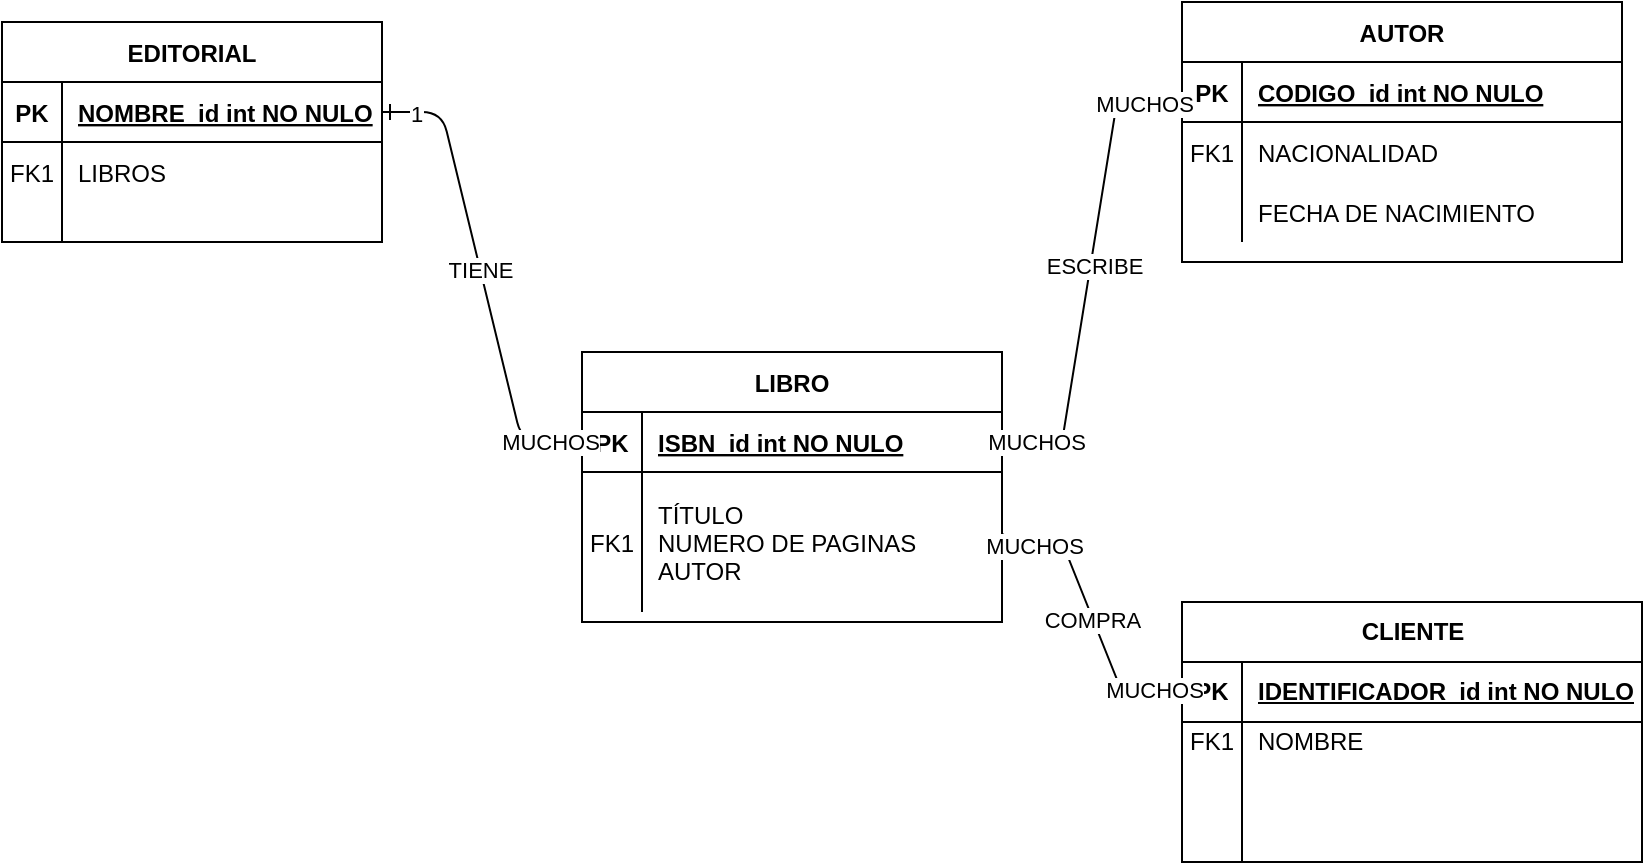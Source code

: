<mxfile version="24.7.7">
  <diagram id="R2lEEEUBdFMjLlhIrx00" name="Page-1">
    <mxGraphModel dx="1050" dy="522" grid="1" gridSize="10" guides="1" tooltips="1" connect="1" arrows="1" fold="1" page="1" pageScale="1" pageWidth="850" pageHeight="1100" math="0" shadow="0" extFonts="Permanent Marker^https://fonts.googleapis.com/css?family=Permanent+Marker">
      <root>
        <mxCell id="0" />
        <mxCell id="1" parent="0" />
        <mxCell id="x-2X8k5gHNhmVMbeUeTu-1" value="&lt;font style=&quot;vertical-align: inherit;&quot;&gt;&lt;font style=&quot;vertical-align: inherit;&quot;&gt;CLIENTE&lt;/font&gt;&lt;/font&gt;" style="shape=table;startSize=30;container=1;collapsible=1;childLayout=tableLayout;fixedRows=1;rowLines=0;fontStyle=1;align=center;resizeLast=1;html=1;" vertex="1" parent="1">
          <mxGeometry x="600" y="325" width="230" height="130" as="geometry" />
        </mxCell>
        <mxCell id="x-2X8k5gHNhmVMbeUeTu-2" value="" style="shape=tableRow;horizontal=0;startSize=0;swimlaneHead=0;swimlaneBody=0;fillColor=none;collapsible=0;dropTarget=0;points=[[0,0.5],[1,0.5]];portConstraint=eastwest;top=0;left=0;right=0;bottom=1;" vertex="1" parent="x-2X8k5gHNhmVMbeUeTu-1">
          <mxGeometry y="30" width="230" height="30" as="geometry" />
        </mxCell>
        <mxCell id="x-2X8k5gHNhmVMbeUeTu-3" value="PK" style="shape=partialRectangle;connectable=0;fillColor=none;top=0;left=0;bottom=0;right=0;fontStyle=1;overflow=hidden;whiteSpace=wrap;html=1;" vertex="1" parent="x-2X8k5gHNhmVMbeUeTu-2">
          <mxGeometry width="30" height="30" as="geometry">
            <mxRectangle width="30" height="30" as="alternateBounds" />
          </mxGeometry>
        </mxCell>
        <mxCell id="x-2X8k5gHNhmVMbeUeTu-4" value="&lt;span style=&quot;text-wrap: nowrap;&quot;&gt;&lt;font style=&quot;vertical-align: inherit;&quot;&gt;&lt;font style=&quot;vertical-align: inherit;&quot;&gt;IDENTIFICADOR_id int NO NULO&lt;/font&gt;&lt;/font&gt;&lt;/span&gt;" style="shape=partialRectangle;connectable=0;fillColor=none;top=0;left=0;bottom=0;right=0;align=left;spacingLeft=6;fontStyle=5;overflow=hidden;whiteSpace=wrap;html=1;" vertex="1" parent="x-2X8k5gHNhmVMbeUeTu-2">
          <mxGeometry x="30" width="200" height="30" as="geometry">
            <mxRectangle width="200" height="30" as="alternateBounds" />
          </mxGeometry>
        </mxCell>
        <mxCell id="x-2X8k5gHNhmVMbeUeTu-5" value="" style="shape=tableRow;horizontal=0;startSize=0;swimlaneHead=0;swimlaneBody=0;fillColor=none;collapsible=0;dropTarget=0;points=[[0,0.5],[1,0.5]];portConstraint=eastwest;top=0;left=0;right=0;bottom=0;" vertex="1" parent="x-2X8k5gHNhmVMbeUeTu-1">
          <mxGeometry y="60" width="230" height="20" as="geometry" />
        </mxCell>
        <mxCell id="x-2X8k5gHNhmVMbeUeTu-6" value="&lt;font style=&quot;vertical-align: inherit;&quot;&gt;&lt;font style=&quot;vertical-align: inherit;&quot;&gt;FK1&lt;/font&gt;&lt;/font&gt;" style="shape=partialRectangle;connectable=0;fillColor=none;top=0;left=0;bottom=0;right=0;editable=1;overflow=hidden;whiteSpace=wrap;html=1;" vertex="1" parent="x-2X8k5gHNhmVMbeUeTu-5">
          <mxGeometry width="30" height="20" as="geometry">
            <mxRectangle width="30" height="20" as="alternateBounds" />
          </mxGeometry>
        </mxCell>
        <mxCell id="x-2X8k5gHNhmVMbeUeTu-7" value="&lt;font style=&quot;vertical-align: inherit;&quot;&gt;&lt;font style=&quot;vertical-align: inherit;&quot;&gt;&lt;font style=&quot;vertical-align: inherit;&quot;&gt;&lt;font style=&quot;vertical-align: inherit;&quot;&gt;NOMBRE&lt;/font&gt;&lt;/font&gt;&lt;/font&gt;&lt;/font&gt;" style="shape=partialRectangle;connectable=0;fillColor=none;top=0;left=0;bottom=0;right=0;align=left;spacingLeft=6;overflow=hidden;whiteSpace=wrap;html=1;" vertex="1" parent="x-2X8k5gHNhmVMbeUeTu-5">
          <mxGeometry x="30" width="200" height="20" as="geometry">
            <mxRectangle width="200" height="20" as="alternateBounds" />
          </mxGeometry>
        </mxCell>
        <mxCell id="x-2X8k5gHNhmVMbeUeTu-8" value="" style="shape=tableRow;horizontal=0;startSize=0;swimlaneHead=0;swimlaneBody=0;fillColor=none;collapsible=0;dropTarget=0;points=[[0,0.5],[1,0.5]];portConstraint=eastwest;top=0;left=0;right=0;bottom=0;" vertex="1" parent="x-2X8k5gHNhmVMbeUeTu-1">
          <mxGeometry y="80" width="230" height="30" as="geometry" />
        </mxCell>
        <mxCell id="x-2X8k5gHNhmVMbeUeTu-9" value="" style="shape=partialRectangle;connectable=0;fillColor=none;top=0;left=0;bottom=0;right=0;editable=1;overflow=hidden;whiteSpace=wrap;html=1;" vertex="1" parent="x-2X8k5gHNhmVMbeUeTu-8">
          <mxGeometry width="30" height="30" as="geometry">
            <mxRectangle width="30" height="30" as="alternateBounds" />
          </mxGeometry>
        </mxCell>
        <mxCell id="x-2X8k5gHNhmVMbeUeTu-10" value="" style="shape=partialRectangle;connectable=0;fillColor=none;top=0;left=0;bottom=0;right=0;align=left;spacingLeft=6;overflow=hidden;whiteSpace=wrap;html=1;" vertex="1" parent="x-2X8k5gHNhmVMbeUeTu-8">
          <mxGeometry x="30" width="200" height="30" as="geometry">
            <mxRectangle width="200" height="30" as="alternateBounds" />
          </mxGeometry>
        </mxCell>
        <mxCell id="x-2X8k5gHNhmVMbeUeTu-11" value="" style="shape=tableRow;horizontal=0;startSize=0;swimlaneHead=0;swimlaneBody=0;fillColor=none;collapsible=0;dropTarget=0;points=[[0,0.5],[1,0.5]];portConstraint=eastwest;top=0;left=0;right=0;bottom=0;" vertex="1" parent="x-2X8k5gHNhmVMbeUeTu-1">
          <mxGeometry y="110" width="230" height="20" as="geometry" />
        </mxCell>
        <mxCell id="x-2X8k5gHNhmVMbeUeTu-12" value="" style="shape=partialRectangle;connectable=0;fillColor=none;top=0;left=0;bottom=0;right=0;editable=1;overflow=hidden;whiteSpace=wrap;html=1;" vertex="1" parent="x-2X8k5gHNhmVMbeUeTu-11">
          <mxGeometry width="30" height="20" as="geometry">
            <mxRectangle width="30" height="20" as="alternateBounds" />
          </mxGeometry>
        </mxCell>
        <mxCell id="x-2X8k5gHNhmVMbeUeTu-13" value="" style="shape=partialRectangle;connectable=0;fillColor=none;top=0;left=0;bottom=0;right=0;align=left;spacingLeft=6;overflow=hidden;whiteSpace=wrap;html=1;" vertex="1" parent="x-2X8k5gHNhmVMbeUeTu-11">
          <mxGeometry x="30" width="200" height="20" as="geometry">
            <mxRectangle width="200" height="20" as="alternateBounds" />
          </mxGeometry>
        </mxCell>
        <mxCell id="x-2X8k5gHNhmVMbeUeTu-14" value="EDITORIAL" style="shape=table;startSize=30;container=1;collapsible=1;childLayout=tableLayout;fixedRows=1;rowLines=0;fontStyle=1;align=center;resizeLast=1;" vertex="1" parent="1">
          <mxGeometry x="10" y="35" width="190" height="110" as="geometry" />
        </mxCell>
        <mxCell id="x-2X8k5gHNhmVMbeUeTu-15" value="" style="shape=partialRectangle;collapsible=0;dropTarget=0;pointerEvents=0;fillColor=none;points=[[0,0.5],[1,0.5]];portConstraint=eastwest;top=0;left=0;right=0;bottom=1;" vertex="1" parent="x-2X8k5gHNhmVMbeUeTu-14">
          <mxGeometry y="30" width="190" height="30" as="geometry" />
        </mxCell>
        <mxCell id="x-2X8k5gHNhmVMbeUeTu-16" value="PK" style="shape=partialRectangle;overflow=hidden;connectable=0;fillColor=none;top=0;left=0;bottom=0;right=0;fontStyle=1;" vertex="1" parent="x-2X8k5gHNhmVMbeUeTu-15">
          <mxGeometry width="30" height="30" as="geometry">
            <mxRectangle width="30" height="30" as="alternateBounds" />
          </mxGeometry>
        </mxCell>
        <mxCell id="x-2X8k5gHNhmVMbeUeTu-17" value="NOMBRE_id int NO NULO" style="shape=partialRectangle;overflow=hidden;connectable=0;fillColor=none;top=0;left=0;bottom=0;right=0;align=left;spacingLeft=6;fontStyle=5;" vertex="1" parent="x-2X8k5gHNhmVMbeUeTu-15">
          <mxGeometry x="30" width="160" height="30" as="geometry">
            <mxRectangle width="160" height="30" as="alternateBounds" />
          </mxGeometry>
        </mxCell>
        <mxCell id="x-2X8k5gHNhmVMbeUeTu-18" value="" style="shape=partialRectangle;collapsible=0;dropTarget=0;pointerEvents=0;fillColor=none;points=[[0,0.5],[1,0.5]];portConstraint=eastwest;top=0;left=0;right=0;bottom=0;" vertex="1" parent="x-2X8k5gHNhmVMbeUeTu-14">
          <mxGeometry y="60" width="190" height="30" as="geometry" />
        </mxCell>
        <mxCell id="x-2X8k5gHNhmVMbeUeTu-19" value="FK1" style="shape=partialRectangle;overflow=hidden;connectable=0;fillColor=none;top=0;left=0;bottom=0;right=0;" vertex="1" parent="x-2X8k5gHNhmVMbeUeTu-18">
          <mxGeometry width="30" height="30" as="geometry">
            <mxRectangle width="30" height="30" as="alternateBounds" />
          </mxGeometry>
        </mxCell>
        <mxCell id="x-2X8k5gHNhmVMbeUeTu-20" value="LIBROS" style="shape=partialRectangle;overflow=hidden;connectable=0;fillColor=none;top=0;left=0;bottom=0;right=0;align=left;spacingLeft=6;" vertex="1" parent="x-2X8k5gHNhmVMbeUeTu-18">
          <mxGeometry x="30" width="160" height="30" as="geometry">
            <mxRectangle width="160" height="30" as="alternateBounds" />
          </mxGeometry>
        </mxCell>
        <mxCell id="x-2X8k5gHNhmVMbeUeTu-21" value="" style="shape=partialRectangle;collapsible=0;dropTarget=0;pointerEvents=0;fillColor=none;points=[[0,0.5],[1,0.5]];portConstraint=eastwest;top=0;left=0;right=0;bottom=0;" vertex="1" parent="x-2X8k5gHNhmVMbeUeTu-14">
          <mxGeometry y="90" width="190" height="20" as="geometry" />
        </mxCell>
        <mxCell id="x-2X8k5gHNhmVMbeUeTu-22" value="" style="shape=partialRectangle;overflow=hidden;connectable=0;fillColor=none;top=0;left=0;bottom=0;right=0;" vertex="1" parent="x-2X8k5gHNhmVMbeUeTu-21">
          <mxGeometry width="30" height="20" as="geometry">
            <mxRectangle width="30" height="20" as="alternateBounds" />
          </mxGeometry>
        </mxCell>
        <mxCell id="x-2X8k5gHNhmVMbeUeTu-23" value="" style="shape=partialRectangle;overflow=hidden;connectable=0;fillColor=none;top=0;left=0;bottom=0;right=0;align=left;spacingLeft=6;" vertex="1" parent="x-2X8k5gHNhmVMbeUeTu-21">
          <mxGeometry x="30" width="160" height="20" as="geometry">
            <mxRectangle width="160" height="20" as="alternateBounds" />
          </mxGeometry>
        </mxCell>
        <mxCell id="x-2X8k5gHNhmVMbeUeTu-24" value="LIBRO" style="shape=table;startSize=30;container=1;collapsible=1;childLayout=tableLayout;fixedRows=1;rowLines=0;fontStyle=1;align=center;resizeLast=1;" vertex="1" parent="1">
          <mxGeometry x="300" y="200" width="210" height="135" as="geometry" />
        </mxCell>
        <mxCell id="x-2X8k5gHNhmVMbeUeTu-25" value="" style="shape=partialRectangle;collapsible=0;dropTarget=0;pointerEvents=0;fillColor=none;points=[[0,0.5],[1,0.5]];portConstraint=eastwest;top=0;left=0;right=0;bottom=1;" vertex="1" parent="x-2X8k5gHNhmVMbeUeTu-24">
          <mxGeometry y="30" width="210" height="30" as="geometry" />
        </mxCell>
        <mxCell id="x-2X8k5gHNhmVMbeUeTu-26" value="PK" style="shape=partialRectangle;overflow=hidden;connectable=0;fillColor=none;top=0;left=0;bottom=0;right=0;fontStyle=1;" vertex="1" parent="x-2X8k5gHNhmVMbeUeTu-25">
          <mxGeometry width="30" height="30" as="geometry">
            <mxRectangle width="30" height="30" as="alternateBounds" />
          </mxGeometry>
        </mxCell>
        <mxCell id="x-2X8k5gHNhmVMbeUeTu-27" value="ISBN_id int NO NULO" style="shape=partialRectangle;overflow=hidden;connectable=0;fillColor=none;top=0;left=0;bottom=0;right=0;align=left;spacingLeft=6;fontStyle=5;" vertex="1" parent="x-2X8k5gHNhmVMbeUeTu-25">
          <mxGeometry x="30" width="180" height="30" as="geometry">
            <mxRectangle width="180" height="30" as="alternateBounds" />
          </mxGeometry>
        </mxCell>
        <mxCell id="x-2X8k5gHNhmVMbeUeTu-28" value="" style="shape=partialRectangle;collapsible=0;dropTarget=0;pointerEvents=0;fillColor=none;points=[[0,0.5],[1,0.5]];portConstraint=eastwest;top=0;left=0;right=0;bottom=0;" vertex="1" parent="x-2X8k5gHNhmVMbeUeTu-24">
          <mxGeometry y="60" width="210" height="70" as="geometry" />
        </mxCell>
        <mxCell id="x-2X8k5gHNhmVMbeUeTu-29" value="FK1" style="shape=partialRectangle;overflow=hidden;connectable=0;fillColor=none;top=0;left=0;bottom=0;right=0;" vertex="1" parent="x-2X8k5gHNhmVMbeUeTu-28">
          <mxGeometry width="30" height="70" as="geometry">
            <mxRectangle width="30" height="70" as="alternateBounds" />
          </mxGeometry>
        </mxCell>
        <mxCell id="x-2X8k5gHNhmVMbeUeTu-30" value="TÍTULO&#xa;NUMERO DE PAGINAS&#xa;AUTOR" style="shape=partialRectangle;overflow=hidden;connectable=0;fillColor=none;top=0;left=0;bottom=0;right=0;align=left;spacingLeft=6;" vertex="1" parent="x-2X8k5gHNhmVMbeUeTu-28">
          <mxGeometry x="30" width="180" height="70" as="geometry">
            <mxRectangle width="180" height="70" as="alternateBounds" />
          </mxGeometry>
        </mxCell>
        <mxCell id="x-2X8k5gHNhmVMbeUeTu-39" value="AUTOR" style="shape=table;startSize=30;container=1;collapsible=1;childLayout=tableLayout;fixedRows=1;rowLines=0;fontStyle=1;align=center;resizeLast=1;" vertex="1" parent="1">
          <mxGeometry x="600" y="25" width="220" height="130" as="geometry" />
        </mxCell>
        <mxCell id="x-2X8k5gHNhmVMbeUeTu-40" value="" style="shape=partialRectangle;collapsible=0;dropTarget=0;pointerEvents=0;fillColor=none;points=[[0,0.5],[1,0.5]];portConstraint=eastwest;top=0;left=0;right=0;bottom=1;" vertex="1" parent="x-2X8k5gHNhmVMbeUeTu-39">
          <mxGeometry y="30" width="220" height="30" as="geometry" />
        </mxCell>
        <mxCell id="x-2X8k5gHNhmVMbeUeTu-41" value="PK" style="shape=partialRectangle;overflow=hidden;connectable=0;fillColor=none;top=0;left=0;bottom=0;right=0;fontStyle=1;" vertex="1" parent="x-2X8k5gHNhmVMbeUeTu-40">
          <mxGeometry width="30" height="30" as="geometry">
            <mxRectangle width="30" height="30" as="alternateBounds" />
          </mxGeometry>
        </mxCell>
        <mxCell id="x-2X8k5gHNhmVMbeUeTu-42" value="CODIGO_id int NO NULO" style="shape=partialRectangle;overflow=hidden;connectable=0;fillColor=none;top=0;left=0;bottom=0;right=0;align=left;spacingLeft=6;fontStyle=5;" vertex="1" parent="x-2X8k5gHNhmVMbeUeTu-40">
          <mxGeometry x="30" width="190" height="30" as="geometry">
            <mxRectangle width="190" height="30" as="alternateBounds" />
          </mxGeometry>
        </mxCell>
        <mxCell id="x-2X8k5gHNhmVMbeUeTu-43" value="" style="shape=partialRectangle;collapsible=0;dropTarget=0;pointerEvents=0;fillColor=none;points=[[0,0.5],[1,0.5]];portConstraint=eastwest;top=0;left=0;right=0;bottom=0;" vertex="1" parent="x-2X8k5gHNhmVMbeUeTu-39">
          <mxGeometry y="60" width="220" height="30" as="geometry" />
        </mxCell>
        <mxCell id="x-2X8k5gHNhmVMbeUeTu-44" value="FK1" style="shape=partialRectangle;overflow=hidden;connectable=0;fillColor=none;top=0;left=0;bottom=0;right=0;" vertex="1" parent="x-2X8k5gHNhmVMbeUeTu-43">
          <mxGeometry width="30" height="30" as="geometry">
            <mxRectangle width="30" height="30" as="alternateBounds" />
          </mxGeometry>
        </mxCell>
        <mxCell id="x-2X8k5gHNhmVMbeUeTu-45" value="NACIONALIDAD" style="shape=partialRectangle;overflow=hidden;connectable=0;fillColor=none;top=0;left=0;bottom=0;right=0;align=left;spacingLeft=6;" vertex="1" parent="x-2X8k5gHNhmVMbeUeTu-43">
          <mxGeometry x="30" width="190" height="30" as="geometry">
            <mxRectangle width="190" height="30" as="alternateBounds" />
          </mxGeometry>
        </mxCell>
        <mxCell id="x-2X8k5gHNhmVMbeUeTu-46" value="" style="shape=partialRectangle;collapsible=0;dropTarget=0;pointerEvents=0;fillColor=none;points=[[0,0.5],[1,0.5]];portConstraint=eastwest;top=0;left=0;right=0;bottom=0;" vertex="1" parent="x-2X8k5gHNhmVMbeUeTu-39">
          <mxGeometry y="90" width="220" height="30" as="geometry" />
        </mxCell>
        <mxCell id="x-2X8k5gHNhmVMbeUeTu-47" value="" style="shape=partialRectangle;overflow=hidden;connectable=0;fillColor=none;top=0;left=0;bottom=0;right=0;" vertex="1" parent="x-2X8k5gHNhmVMbeUeTu-46">
          <mxGeometry width="30" height="30" as="geometry">
            <mxRectangle width="30" height="30" as="alternateBounds" />
          </mxGeometry>
        </mxCell>
        <mxCell id="x-2X8k5gHNhmVMbeUeTu-48" value="FECHA DE NACIMIENTO" style="shape=partialRectangle;overflow=hidden;connectable=0;fillColor=none;top=0;left=0;bottom=0;right=0;align=left;spacingLeft=6;" vertex="1" parent="x-2X8k5gHNhmVMbeUeTu-46">
          <mxGeometry x="30" width="190" height="30" as="geometry">
            <mxRectangle width="190" height="30" as="alternateBounds" />
          </mxGeometry>
        </mxCell>
        <mxCell id="x-2X8k5gHNhmVMbeUeTu-59" value="" style="edgeStyle=entityRelationEdgeStyle;fontSize=12;html=1;endArrow=ERmany;startArrow=ERmany;rounded=0;exitX=1;exitY=0.5;exitDx=0;exitDy=0;entryX=-0.013;entryY=0.733;entryDx=0;entryDy=0;entryPerimeter=0;" edge="1" parent="1" source="x-2X8k5gHNhmVMbeUeTu-25" target="x-2X8k5gHNhmVMbeUeTu-40">
          <mxGeometry width="100" height="100" relative="1" as="geometry">
            <mxPoint x="485.0" y="261" as="sourcePoint" />
            <mxPoint x="562.69" y="239" as="targetPoint" />
          </mxGeometry>
        </mxCell>
        <mxCell id="x-2X8k5gHNhmVMbeUeTu-65" value="&lt;font style=&quot;vertical-align: inherit;&quot;&gt;&lt;font style=&quot;vertical-align: inherit;&quot;&gt;ESCRIBE&lt;/font&gt;&lt;/font&gt;" style="edgeLabel;html=1;align=center;verticalAlign=middle;resizable=0;points=[];" vertex="1" connectable="0" parent="x-2X8k5gHNhmVMbeUeTu-59">
          <mxGeometry x="0.041" y="-1" relative="1" as="geometry">
            <mxPoint as="offset" />
          </mxGeometry>
        </mxCell>
        <mxCell id="x-2X8k5gHNhmVMbeUeTu-70" value="&lt;font style=&quot;vertical-align: inherit;&quot;&gt;&lt;font style=&quot;vertical-align: inherit;&quot;&gt;MUCHOS&lt;/font&gt;&lt;/font&gt;" style="edgeLabel;html=1;align=center;verticalAlign=middle;resizable=0;points=[];" vertex="1" connectable="0" parent="x-2X8k5gHNhmVMbeUeTu-59">
          <mxGeometry x="-0.854" relative="1" as="geometry">
            <mxPoint as="offset" />
          </mxGeometry>
        </mxCell>
        <mxCell id="x-2X8k5gHNhmVMbeUeTu-71" value="&lt;font style=&quot;vertical-align: inherit;&quot;&gt;&lt;font style=&quot;vertical-align: inherit;&quot;&gt;MUCHOS&lt;/font&gt;&lt;/font&gt;" style="edgeLabel;html=1;align=center;verticalAlign=middle;resizable=0;points=[];" vertex="1" connectable="0" parent="x-2X8k5gHNhmVMbeUeTu-59">
          <mxGeometry x="0.858" y="1" relative="1" as="geometry">
            <mxPoint as="offset" />
          </mxGeometry>
        </mxCell>
        <mxCell id="x-2X8k5gHNhmVMbeUeTu-63" value="" style="edgeStyle=entityRelationEdgeStyle;endArrow=ERzeroToMany;startArrow=ERone;endFill=1;startFill=0;entryX=0;entryY=0.5;entryDx=0;entryDy=0;exitX=1;exitY=0.5;exitDx=0;exitDy=0;" edge="1" parent="1" source="x-2X8k5gHNhmVMbeUeTu-15" target="x-2X8k5gHNhmVMbeUeTu-25">
          <mxGeometry width="100" height="100" relative="1" as="geometry">
            <mxPoint x="240" y="85" as="sourcePoint" />
            <mxPoint x="310.04" y="85" as="targetPoint" />
          </mxGeometry>
        </mxCell>
        <mxCell id="x-2X8k5gHNhmVMbeUeTu-64" value="&lt;font style=&quot;vertical-align: inherit;&quot;&gt;&lt;font style=&quot;vertical-align: inherit;&quot;&gt;TIENE&lt;/font&gt;&lt;/font&gt;" style="edgeLabel;html=1;align=center;verticalAlign=middle;resizable=0;points=[];" vertex="1" connectable="0" parent="x-2X8k5gHNhmVMbeUeTu-63">
          <mxGeometry x="-0.03" relative="1" as="geometry">
            <mxPoint as="offset" />
          </mxGeometry>
        </mxCell>
        <mxCell id="x-2X8k5gHNhmVMbeUeTu-68" value="&lt;font style=&quot;vertical-align: inherit;&quot;&gt;&lt;font style=&quot;vertical-align: inherit;&quot;&gt;1&lt;/font&gt;&lt;/font&gt;" style="edgeLabel;html=1;align=center;verticalAlign=middle;resizable=0;points=[];" vertex="1" connectable="0" parent="x-2X8k5gHNhmVMbeUeTu-63">
          <mxGeometry x="-0.853" y="-1" relative="1" as="geometry">
            <mxPoint as="offset" />
          </mxGeometry>
        </mxCell>
        <mxCell id="x-2X8k5gHNhmVMbeUeTu-69" value="&lt;font style=&quot;vertical-align: inherit;&quot;&gt;&lt;font style=&quot;vertical-align: inherit;&quot;&gt;MUCHOS&lt;/font&gt;&lt;/font&gt;" style="edgeLabel;html=1;align=center;verticalAlign=middle;resizable=0;points=[];" vertex="1" connectable="0" parent="x-2X8k5gHNhmVMbeUeTu-63">
          <mxGeometry x="0.859" relative="1" as="geometry">
            <mxPoint as="offset" />
          </mxGeometry>
        </mxCell>
        <mxCell id="x-2X8k5gHNhmVMbeUeTu-66" value="" style="edgeStyle=entityRelationEdgeStyle;fontSize=12;html=1;endArrow=ERmany;startArrow=ERmany;rounded=0;entryX=0;entryY=0.5;entryDx=0;entryDy=0;exitX=1;exitY=0.5;exitDx=0;exitDy=0;" edge="1" parent="1" source="x-2X8k5gHNhmVMbeUeTu-28" target="x-2X8k5gHNhmVMbeUeTu-2">
          <mxGeometry width="100" height="100" relative="1" as="geometry">
            <mxPoint x="345" y="450" as="sourcePoint" />
            <mxPoint x="445" y="350" as="targetPoint" />
          </mxGeometry>
        </mxCell>
        <mxCell id="x-2X8k5gHNhmVMbeUeTu-67" value="&lt;font style=&quot;vertical-align: inherit;&quot;&gt;&lt;font style=&quot;vertical-align: inherit;&quot;&gt;COMPRA&lt;/font&gt;&lt;/font&gt;" style="edgeLabel;html=1;align=center;verticalAlign=middle;resizable=0;points=[];" vertex="1" connectable="0" parent="x-2X8k5gHNhmVMbeUeTu-66">
          <mxGeometry x="0.011" y="-1" relative="1" as="geometry">
            <mxPoint as="offset" />
          </mxGeometry>
        </mxCell>
        <mxCell id="x-2X8k5gHNhmVMbeUeTu-72" value="&lt;font style=&quot;vertical-align: inherit;&quot;&gt;&lt;font style=&quot;vertical-align: inherit;&quot;&gt;MUCHOS&lt;/font&gt;&lt;/font&gt;" style="edgeLabel;html=1;align=center;verticalAlign=middle;resizable=0;points=[];" vertex="1" connectable="0" parent="x-2X8k5gHNhmVMbeUeTu-66">
          <mxGeometry x="-0.775" y="-2" relative="1" as="geometry">
            <mxPoint as="offset" />
          </mxGeometry>
        </mxCell>
        <mxCell id="x-2X8k5gHNhmVMbeUeTu-73" value="&lt;font style=&quot;vertical-align: inherit;&quot;&gt;&lt;font style=&quot;vertical-align: inherit;&quot;&gt;MUCHOS&lt;/font&gt;&lt;/font&gt;" style="edgeLabel;html=1;align=center;verticalAlign=middle;resizable=0;points=[];" vertex="1" connectable="0" parent="x-2X8k5gHNhmVMbeUeTu-66">
          <mxGeometry x="0.798" y="1" relative="1" as="geometry">
            <mxPoint as="offset" />
          </mxGeometry>
        </mxCell>
      </root>
    </mxGraphModel>
  </diagram>
</mxfile>
